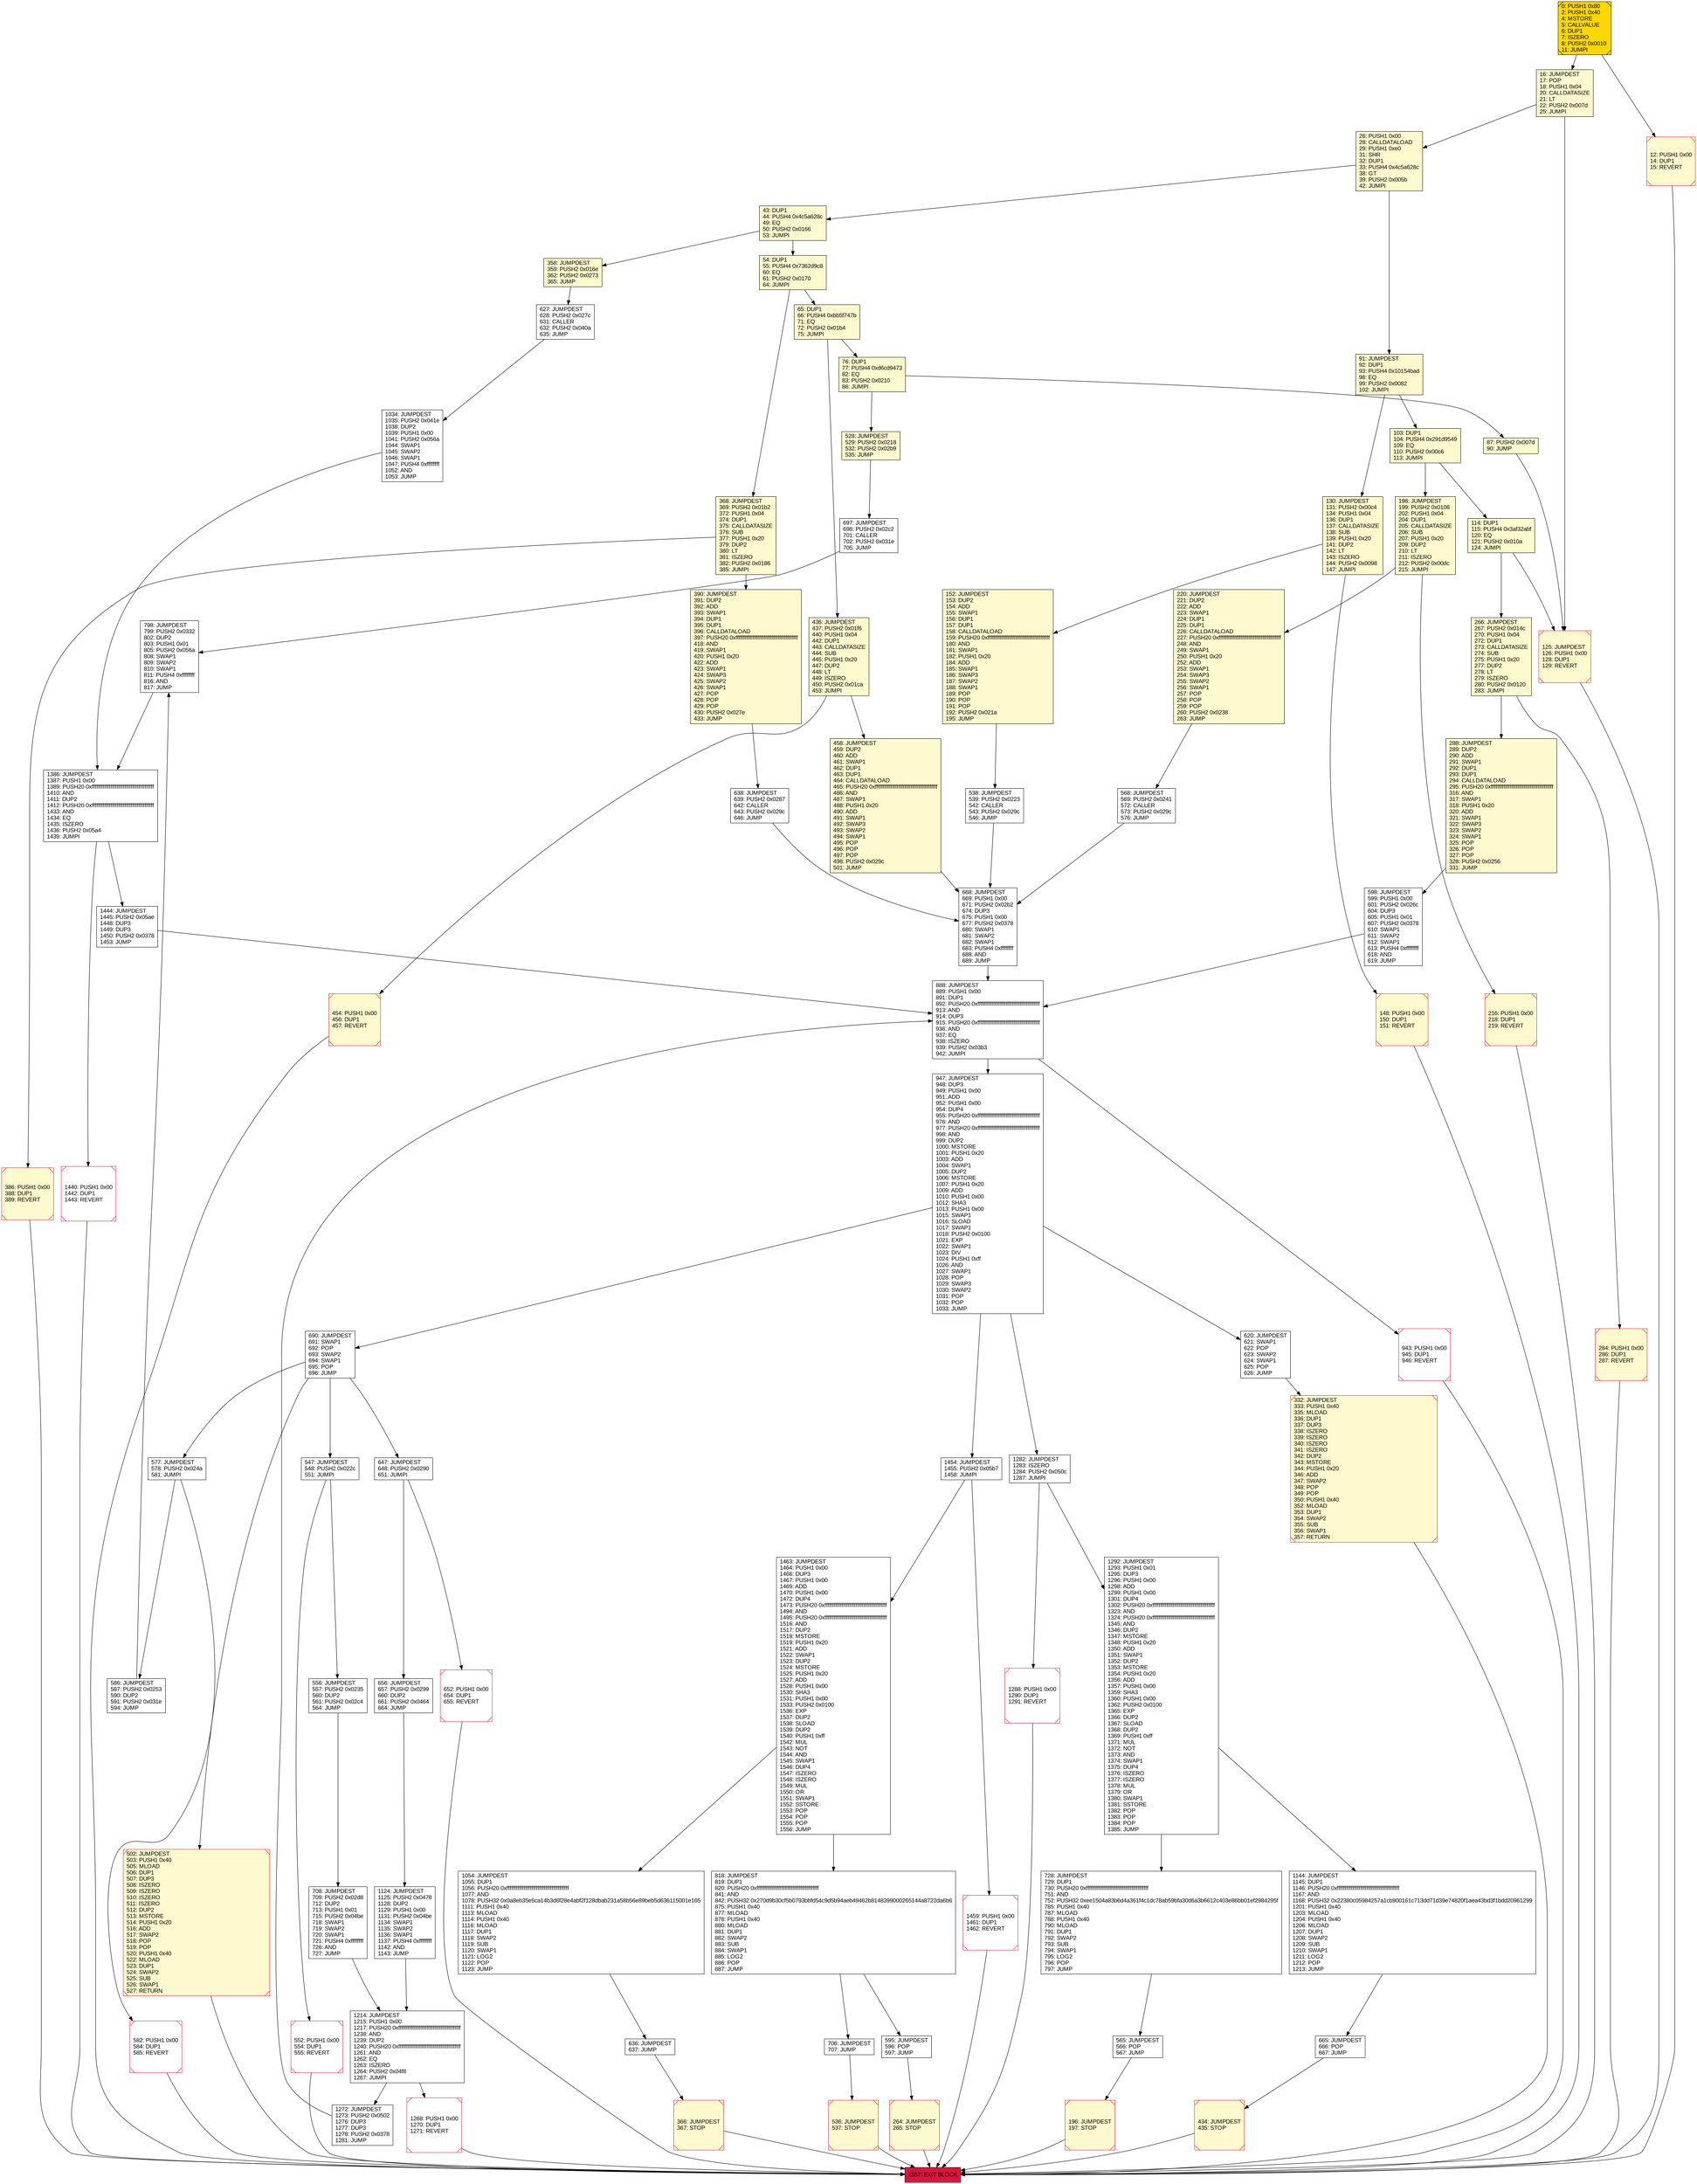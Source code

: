 digraph G {
bgcolor=transparent rankdir=UD;
node [shape=box style=filled color=black fillcolor=white fontname=arial fontcolor=black];
528 [label="528: JUMPDEST\l529: PUSH2 0x0218\l532: PUSH2 0x02b9\l535: JUMP\l" fillcolor=lemonchiffon ];
1440 [label="1440: PUSH1 0x00\l1442: DUP1\l1443: REVERT\l" shape=Msquare color=crimson ];
1034 [label="1034: JUMPDEST\l1035: PUSH2 0x041e\l1038: DUP2\l1039: PUSH1 0x00\l1041: PUSH2 0x056a\l1044: SWAP1\l1045: SWAP2\l1046: SWAP1\l1047: PUSH4 0xffffffff\l1052: AND\l1053: JUMP\l" ];
87 [label="87: PUSH2 0x007d\l90: JUMP\l" fillcolor=lemonchiffon ];
288 [label="288: JUMPDEST\l289: DUP2\l290: ADD\l291: SWAP1\l292: DUP1\l293: DUP1\l294: CALLDATALOAD\l295: PUSH20 0xffffffffffffffffffffffffffffffffffffffff\l316: AND\l317: SWAP1\l318: PUSH1 0x20\l320: ADD\l321: SWAP1\l322: SWAP3\l323: SWAP2\l324: SWAP1\l325: POP\l326: POP\l327: POP\l328: PUSH2 0x0256\l331: JUMP\l" fillcolor=lemonchiffon ];
547 [label="547: JUMPDEST\l548: PUSH2 0x022c\l551: JUMPI\l" ];
198 [label="198: JUMPDEST\l199: PUSH2 0x0108\l202: PUSH1 0x04\l204: DUP1\l205: CALLDATASIZE\l206: SUB\l207: PUSH1 0x20\l209: DUP2\l210: LT\l211: ISZERO\l212: PUSH2 0x00dc\l215: JUMPI\l" fillcolor=lemonchiffon ];
552 [label="552: PUSH1 0x00\l554: DUP1\l555: REVERT\l" shape=Msquare color=crimson ];
536 [label="536: JUMPDEST\l537: STOP\l" fillcolor=lemonchiffon shape=Msquare color=crimson ];
943 [label="943: PUSH1 0x00\l945: DUP1\l946: REVERT\l" shape=Msquare color=crimson ];
538 [label="538: JUMPDEST\l539: PUSH2 0x0223\l542: CALLER\l543: PUSH2 0x029c\l546: JUMP\l" ];
54 [label="54: DUP1\l55: PUSH4 0x7362d9c8\l60: EQ\l61: PUSH2 0x0170\l64: JUMPI\l" fillcolor=lemonchiffon ];
152 [label="152: JUMPDEST\l153: DUP2\l154: ADD\l155: SWAP1\l156: DUP1\l157: DUP1\l158: CALLDATALOAD\l159: PUSH20 0xffffffffffffffffffffffffffffffffffffffff\l180: AND\l181: SWAP1\l182: PUSH1 0x20\l184: ADD\l185: SWAP1\l186: SWAP3\l187: SWAP2\l188: SWAP1\l189: POP\l190: POP\l191: POP\l192: PUSH2 0x021a\l195: JUMP\l" fillcolor=lemonchiffon ];
565 [label="565: JUMPDEST\l566: POP\l567: JUMP\l" ];
586 [label="586: JUMPDEST\l587: PUSH2 0x0253\l590: DUP2\l591: PUSH2 0x031e\l594: JUMP\l" ];
1454 [label="1454: JUMPDEST\l1455: PUSH2 0x05b7\l1458: JUMPI\l" ];
1459 [label="1459: PUSH1 0x00\l1461: DUP1\l1462: REVERT\l" shape=Msquare color=crimson ];
1463 [label="1463: JUMPDEST\l1464: PUSH1 0x00\l1466: DUP3\l1467: PUSH1 0x00\l1469: ADD\l1470: PUSH1 0x00\l1472: DUP4\l1473: PUSH20 0xffffffffffffffffffffffffffffffffffffffff\l1494: AND\l1495: PUSH20 0xffffffffffffffffffffffffffffffffffffffff\l1516: AND\l1517: DUP2\l1518: MSTORE\l1519: PUSH1 0x20\l1521: ADD\l1522: SWAP1\l1523: DUP2\l1524: MSTORE\l1525: PUSH1 0x20\l1527: ADD\l1528: PUSH1 0x00\l1530: SHA3\l1531: PUSH1 0x00\l1533: PUSH2 0x0100\l1536: EXP\l1537: DUP2\l1538: SLOAD\l1539: DUP2\l1540: PUSH1 0xff\l1542: MUL\l1543: NOT\l1544: AND\l1545: SWAP1\l1546: DUP4\l1547: ISZERO\l1548: ISZERO\l1549: MUL\l1550: OR\l1551: SWAP1\l1552: SSTORE\l1553: POP\l1554: POP\l1555: POP\l1556: JUMP\l" ];
1557 [label="1557: EXIT BLOCK\l" fillcolor=crimson ];
697 [label="697: JUMPDEST\l698: PUSH2 0x02c2\l701: CALLER\l702: PUSH2 0x031e\l705: JUMP\l" ];
0 [label="0: PUSH1 0x80\l2: PUSH1 0x40\l4: MSTORE\l5: CALLVALUE\l6: DUP1\l7: ISZERO\l8: PUSH2 0x0010\l11: JUMPI\l" fillcolor=lemonchiffon shape=Msquare fillcolor=gold ];
690 [label="690: JUMPDEST\l691: SWAP1\l692: POP\l693: SWAP2\l694: SWAP1\l695: POP\l696: JUMP\l" ];
436 [label="436: JUMPDEST\l437: PUSH2 0x01f6\l440: PUSH1 0x04\l442: DUP1\l443: CALLDATASIZE\l444: SUB\l445: PUSH1 0x20\l447: DUP2\l448: LT\l449: ISZERO\l450: PUSH2 0x01ca\l453: JUMPI\l" fillcolor=lemonchiffon ];
264 [label="264: JUMPDEST\l265: STOP\l" fillcolor=lemonchiffon shape=Msquare color=crimson ];
1444 [label="1444: JUMPDEST\l1445: PUSH2 0x05ae\l1448: DUP3\l1449: DUP3\l1450: PUSH2 0x0378\l1453: JUMP\l" ];
577 [label="577: JUMPDEST\l578: PUSH2 0x024a\l581: JUMPI\l" ];
16 [label="16: JUMPDEST\l17: POP\l18: PUSH1 0x04\l20: CALLDATASIZE\l21: LT\l22: PUSH2 0x007d\l25: JUMPI\l" fillcolor=lemonchiffon ];
386 [label="386: PUSH1 0x00\l388: DUP1\l389: REVERT\l" fillcolor=lemonchiffon shape=Msquare color=crimson ];
598 [label="598: JUMPDEST\l599: PUSH1 0x00\l601: PUSH2 0x026c\l604: DUP3\l605: PUSH1 0x01\l607: PUSH2 0x0378\l610: SWAP1\l611: SWAP2\l612: SWAP1\l613: PUSH4 0xffffffff\l618: AND\l619: JUMP\l" ];
434 [label="434: JUMPDEST\l435: STOP\l" fillcolor=lemonchiffon shape=Msquare color=crimson ];
43 [label="43: DUP1\l44: PUSH4 0x4c5a628c\l49: EQ\l50: PUSH2 0x0166\l53: JUMPI\l" fillcolor=lemonchiffon ];
708 [label="708: JUMPDEST\l709: PUSH2 0x02d8\l712: DUP2\l713: PUSH1 0x01\l715: PUSH2 0x04be\l718: SWAP1\l719: SWAP2\l720: SWAP1\l721: PUSH4 0xffffffff\l726: AND\l727: JUMP\l" ];
1288 [label="1288: PUSH1 0x00\l1290: DUP1\l1291: REVERT\l" shape=Msquare color=crimson ];
947 [label="947: JUMPDEST\l948: DUP3\l949: PUSH1 0x00\l951: ADD\l952: PUSH1 0x00\l954: DUP4\l955: PUSH20 0xffffffffffffffffffffffffffffffffffffffff\l976: AND\l977: PUSH20 0xffffffffffffffffffffffffffffffffffffffff\l998: AND\l999: DUP2\l1000: MSTORE\l1001: PUSH1 0x20\l1003: ADD\l1004: SWAP1\l1005: DUP2\l1006: MSTORE\l1007: PUSH1 0x20\l1009: ADD\l1010: PUSH1 0x00\l1012: SHA3\l1013: PUSH1 0x00\l1015: SWAP1\l1016: SLOAD\l1017: SWAP1\l1018: PUSH2 0x0100\l1021: EXP\l1022: SWAP1\l1023: DIV\l1024: PUSH1 0xff\l1026: AND\l1027: SWAP1\l1028: POP\l1029: SWAP3\l1030: SWAP2\l1031: POP\l1032: POP\l1033: JUMP\l" ];
12 [label="12: PUSH1 0x00\l14: DUP1\l15: REVERT\l" fillcolor=lemonchiffon shape=Msquare color=crimson ];
652 [label="652: PUSH1 0x00\l654: DUP1\l655: REVERT\l" shape=Msquare color=crimson ];
91 [label="91: JUMPDEST\l92: DUP1\l93: PUSH4 0x10154bad\l98: EQ\l99: PUSH2 0x0082\l102: JUMPI\l" fillcolor=lemonchiffon ];
368 [label="368: JUMPDEST\l369: PUSH2 0x01b2\l372: PUSH1 0x04\l374: DUP1\l375: CALLDATASIZE\l376: SUB\l377: PUSH1 0x20\l379: DUP2\l380: LT\l381: ISZERO\l382: PUSH2 0x0186\l385: JUMPI\l" fillcolor=lemonchiffon ];
148 [label="148: PUSH1 0x00\l150: DUP1\l151: REVERT\l" fillcolor=lemonchiffon shape=Msquare color=crimson ];
668 [label="668: JUMPDEST\l669: PUSH1 0x00\l671: PUSH2 0x02b2\l674: DUP3\l675: PUSH1 0x00\l677: PUSH2 0x0378\l680: SWAP1\l681: SWAP2\l682: SWAP1\l683: PUSH4 0xffffffff\l688: AND\l689: JUMP\l" ];
103 [label="103: DUP1\l104: PUSH4 0x291d9549\l109: EQ\l110: PUSH2 0x00c6\l113: JUMPI\l" fillcolor=lemonchiffon ];
220 [label="220: JUMPDEST\l221: DUP2\l222: ADD\l223: SWAP1\l224: DUP1\l225: DUP1\l226: CALLDATALOAD\l227: PUSH20 0xffffffffffffffffffffffffffffffffffffffff\l248: AND\l249: SWAP1\l250: PUSH1 0x20\l252: ADD\l253: SWAP1\l254: SWAP3\l255: SWAP2\l256: SWAP1\l257: POP\l258: POP\l259: POP\l260: PUSH2 0x0238\l263: JUMP\l" fillcolor=lemonchiffon ];
284 [label="284: PUSH1 0x00\l286: DUP1\l287: REVERT\l" fillcolor=lemonchiffon shape=Msquare color=crimson ];
76 [label="76: DUP1\l77: PUSH4 0xd6cd9473\l82: EQ\l83: PUSH2 0x0210\l86: JUMPI\l" fillcolor=lemonchiffon ];
665 [label="665: JUMPDEST\l666: POP\l667: JUMP\l" ];
390 [label="390: JUMPDEST\l391: DUP2\l392: ADD\l393: SWAP1\l394: DUP1\l395: DUP1\l396: CALLDATALOAD\l397: PUSH20 0xffffffffffffffffffffffffffffffffffffffff\l418: AND\l419: SWAP1\l420: PUSH1 0x20\l422: ADD\l423: SWAP1\l424: SWAP3\l425: SWAP2\l426: SWAP1\l427: POP\l428: POP\l429: POP\l430: PUSH2 0x027e\l433: JUMP\l" fillcolor=lemonchiffon ];
1124 [label="1124: JUMPDEST\l1125: PUSH2 0x0478\l1128: DUP2\l1129: PUSH1 0x00\l1131: PUSH2 0x04be\l1134: SWAP1\l1135: SWAP2\l1136: SWAP1\l1137: PUSH4 0xffffffff\l1142: AND\l1143: JUMP\l" ];
620 [label="620: JUMPDEST\l621: SWAP1\l622: POP\l623: SWAP2\l624: SWAP1\l625: POP\l626: JUMP\l" ];
458 [label="458: JUMPDEST\l459: DUP2\l460: ADD\l461: SWAP1\l462: DUP1\l463: DUP1\l464: CALLDATALOAD\l465: PUSH20 0xffffffffffffffffffffffffffffffffffffffff\l486: AND\l487: SWAP1\l488: PUSH1 0x20\l490: ADD\l491: SWAP1\l492: SWAP3\l493: SWAP2\l494: SWAP1\l495: POP\l496: POP\l497: POP\l498: PUSH2 0x029c\l501: JUMP\l" fillcolor=lemonchiffon ];
502 [label="502: JUMPDEST\l503: PUSH1 0x40\l505: MLOAD\l506: DUP1\l507: DUP3\l508: ISZERO\l509: ISZERO\l510: ISZERO\l511: ISZERO\l512: DUP2\l513: MSTORE\l514: PUSH1 0x20\l516: ADD\l517: SWAP2\l518: POP\l519: POP\l520: PUSH1 0x40\l522: MLOAD\l523: DUP1\l524: SWAP2\l525: SUB\l526: SWAP1\l527: RETURN\l" fillcolor=lemonchiffon shape=Msquare color=crimson ];
798 [label="798: JUMPDEST\l799: PUSH2 0x0332\l802: DUP2\l803: PUSH1 0x01\l805: PUSH2 0x056a\l808: SWAP1\l809: SWAP2\l810: SWAP1\l811: PUSH4 0xffffffff\l816: AND\l817: JUMP\l" ];
65 [label="65: DUP1\l66: PUSH4 0xbb5f747b\l71: EQ\l72: PUSH2 0x01b4\l75: JUMPI\l" fillcolor=lemonchiffon ];
636 [label="636: JUMPDEST\l637: JUMP\l" ];
627 [label="627: JUMPDEST\l628: PUSH2 0x027c\l631: CALLER\l632: PUSH2 0x040a\l635: JUMP\l" ];
1282 [label="1282: JUMPDEST\l1283: ISZERO\l1284: PUSH2 0x050c\l1287: JUMPI\l" ];
888 [label="888: JUMPDEST\l889: PUSH1 0x00\l891: DUP1\l892: PUSH20 0xffffffffffffffffffffffffffffffffffffffff\l913: AND\l914: DUP3\l915: PUSH20 0xffffffffffffffffffffffffffffffffffffffff\l936: AND\l937: EQ\l938: ISZERO\l939: PUSH2 0x03b3\l942: JUMPI\l" ];
196 [label="196: JUMPDEST\l197: STOP\l" fillcolor=lemonchiffon shape=Msquare color=crimson ];
1386 [label="1386: JUMPDEST\l1387: PUSH1 0x00\l1389: PUSH20 0xffffffffffffffffffffffffffffffffffffffff\l1410: AND\l1411: DUP2\l1412: PUSH20 0xffffffffffffffffffffffffffffffffffffffff\l1433: AND\l1434: EQ\l1435: ISZERO\l1436: PUSH2 0x05a4\l1439: JUMPI\l" ];
114 [label="114: DUP1\l115: PUSH4 0x3af32abf\l120: EQ\l121: PUSH2 0x010a\l124: JUMPI\l" fillcolor=lemonchiffon ];
1268 [label="1268: PUSH1 0x00\l1270: DUP1\l1271: REVERT\l" shape=Msquare color=crimson ];
568 [label="568: JUMPDEST\l569: PUSH2 0x0241\l572: CALLER\l573: PUSH2 0x029c\l576: JUMP\l" ];
130 [label="130: JUMPDEST\l131: PUSH2 0x00c4\l134: PUSH1 0x04\l136: DUP1\l137: CALLDATASIZE\l138: SUB\l139: PUSH1 0x20\l141: DUP2\l142: LT\l143: ISZERO\l144: PUSH2 0x0098\l147: JUMPI\l" fillcolor=lemonchiffon ];
1214 [label="1214: JUMPDEST\l1215: PUSH1 0x00\l1217: PUSH20 0xffffffffffffffffffffffffffffffffffffffff\l1238: AND\l1239: DUP2\l1240: PUSH20 0xffffffffffffffffffffffffffffffffffffffff\l1261: AND\l1262: EQ\l1263: ISZERO\l1264: PUSH2 0x04f8\l1267: JUMPI\l" ];
728 [label="728: JUMPDEST\l729: DUP1\l730: PUSH20 0xffffffffffffffffffffffffffffffffffffffff\l751: AND\l752: PUSH32 0xee1504a83b6d4a361f4c1dc78ab59bfa30d6a3b6612c403e86bb01ef2984295f\l785: PUSH1 0x40\l787: MLOAD\l788: PUSH1 0x40\l790: MLOAD\l791: DUP1\l792: SWAP2\l793: SUB\l794: SWAP1\l795: LOG2\l796: POP\l797: JUMP\l" ];
358 [label="358: JUMPDEST\l359: PUSH2 0x016e\l362: PUSH2 0x0273\l365: JUMP\l" fillcolor=lemonchiffon ];
556 [label="556: JUMPDEST\l557: PUSH2 0x0235\l560: DUP2\l561: PUSH2 0x02c4\l564: JUMP\l" ];
266 [label="266: JUMPDEST\l267: PUSH2 0x014c\l270: PUSH1 0x04\l272: DUP1\l273: CALLDATASIZE\l274: SUB\l275: PUSH1 0x20\l277: DUP2\l278: LT\l279: ISZERO\l280: PUSH2 0x0120\l283: JUMPI\l" fillcolor=lemonchiffon ];
454 [label="454: PUSH1 0x00\l456: DUP1\l457: REVERT\l" fillcolor=lemonchiffon shape=Msquare color=crimson ];
582 [label="582: PUSH1 0x00\l584: DUP1\l585: REVERT\l" shape=Msquare color=crimson ];
1292 [label="1292: JUMPDEST\l1293: PUSH1 0x01\l1295: DUP3\l1296: PUSH1 0x00\l1298: ADD\l1299: PUSH1 0x00\l1301: DUP4\l1302: PUSH20 0xffffffffffffffffffffffffffffffffffffffff\l1323: AND\l1324: PUSH20 0xffffffffffffffffffffffffffffffffffffffff\l1345: AND\l1346: DUP2\l1347: MSTORE\l1348: PUSH1 0x20\l1350: ADD\l1351: SWAP1\l1352: DUP2\l1353: MSTORE\l1354: PUSH1 0x20\l1356: ADD\l1357: PUSH1 0x00\l1359: SHA3\l1360: PUSH1 0x00\l1362: PUSH2 0x0100\l1365: EXP\l1366: DUP2\l1367: SLOAD\l1368: DUP2\l1369: PUSH1 0xff\l1371: MUL\l1372: NOT\l1373: AND\l1374: SWAP1\l1375: DUP4\l1376: ISZERO\l1377: ISZERO\l1378: MUL\l1379: OR\l1380: SWAP1\l1381: SSTORE\l1382: POP\l1383: POP\l1384: POP\l1385: JUMP\l" ];
638 [label="638: JUMPDEST\l639: PUSH2 0x0287\l642: CALLER\l643: PUSH2 0x029c\l646: JUMP\l" ];
656 [label="656: JUMPDEST\l657: PUSH2 0x0299\l660: DUP2\l661: PUSH2 0x0464\l664: JUMP\l" ];
332 [label="332: JUMPDEST\l333: PUSH1 0x40\l335: MLOAD\l336: DUP1\l337: DUP3\l338: ISZERO\l339: ISZERO\l340: ISZERO\l341: ISZERO\l342: DUP2\l343: MSTORE\l344: PUSH1 0x20\l346: ADD\l347: SWAP2\l348: POP\l349: POP\l350: PUSH1 0x40\l352: MLOAD\l353: DUP1\l354: SWAP2\l355: SUB\l356: SWAP1\l357: RETURN\l" fillcolor=lemonchiffon shape=Msquare color=crimson ];
1144 [label="1144: JUMPDEST\l1145: DUP1\l1146: PUSH20 0xffffffffffffffffffffffffffffffffffffffff\l1167: AND\l1168: PUSH32 0x22380c05984257a1cb900161c713dd71d39e74820f1aea43bd3f1bdd20961299\l1201: PUSH1 0x40\l1203: MLOAD\l1204: PUSH1 0x40\l1206: MLOAD\l1207: DUP1\l1208: SWAP2\l1209: SUB\l1210: SWAP1\l1211: LOG2\l1212: POP\l1213: JUMP\l" ];
595 [label="595: JUMPDEST\l596: POP\l597: JUMP\l" ];
1054 [label="1054: JUMPDEST\l1055: DUP1\l1056: PUSH20 0xffffffffffffffffffffffffffffffffffffffff\l1077: AND\l1078: PUSH32 0x0a8eb35e5ca14b3d6f28e4abf2f128dbab231a58b56e89beb5d636115001e165\l1111: PUSH1 0x40\l1113: MLOAD\l1114: PUSH1 0x40\l1116: MLOAD\l1117: DUP1\l1118: SWAP2\l1119: SUB\l1120: SWAP1\l1121: LOG2\l1122: POP\l1123: JUMP\l" ];
1272 [label="1272: JUMPDEST\l1273: PUSH2 0x0502\l1276: DUP3\l1277: DUP3\l1278: PUSH2 0x0378\l1281: JUMP\l" ];
706 [label="706: JUMPDEST\l707: JUMP\l" ];
818 [label="818: JUMPDEST\l819: DUP1\l820: PUSH20 0xffffffffffffffffffffffffffffffffffffffff\l841: AND\l842: PUSH32 0x270d9b30cf5b0793bbfd54c9d5b94aeb49462b8148399000265144a8722da6b6\l875: PUSH1 0x40\l877: MLOAD\l878: PUSH1 0x40\l880: MLOAD\l881: DUP1\l882: SWAP2\l883: SUB\l884: SWAP1\l885: LOG2\l886: POP\l887: JUMP\l" ];
125 [label="125: JUMPDEST\l126: PUSH1 0x00\l128: DUP1\l129: REVERT\l" fillcolor=lemonchiffon shape=Msquare color=crimson ];
216 [label="216: PUSH1 0x00\l218: DUP1\l219: REVERT\l" fillcolor=lemonchiffon shape=Msquare color=crimson ];
366 [label="366: JUMPDEST\l367: STOP\l" fillcolor=lemonchiffon shape=Msquare color=crimson ];
26 [label="26: PUSH1 0x00\l28: CALLDATALOAD\l29: PUSH1 0xe0\l31: SHR\l32: DUP1\l33: PUSH4 0x4c5a628c\l38: GT\l39: PUSH2 0x005b\l42: JUMPI\l" fillcolor=lemonchiffon ];
647 [label="647: JUMPDEST\l648: PUSH2 0x0290\l651: JUMPI\l" ];
1454 -> 1459;
818 -> 595;
1459 -> 1557;
547 -> 552;
1214 -> 1268;
647 -> 656;
1440 -> 1557;
1292 -> 1144;
943 -> 1557;
152 -> 538;
148 -> 1557;
54 -> 368;
288 -> 598;
1282 -> 1292;
114 -> 125;
947 -> 690;
434 -> 1557;
114 -> 266;
1292 -> 728;
386 -> 1557;
652 -> 1557;
947 -> 1454;
1272 -> 888;
76 -> 528;
1054 -> 636;
1268 -> 1557;
565 -> 196;
196 -> 1557;
577 -> 582;
43 -> 358;
1386 -> 1444;
1144 -> 665;
1386 -> 1440;
647 -> 652;
697 -> 798;
1034 -> 1386;
638 -> 668;
26 -> 43;
266 -> 288;
332 -> 1557;
1282 -> 1288;
690 -> 647;
220 -> 568;
216 -> 1557;
568 -> 668;
125 -> 1557;
103 -> 114;
130 -> 148;
368 -> 390;
458 -> 668;
454 -> 1557;
65 -> 76;
706 -> 536;
1454 -> 1463;
818 -> 706;
264 -> 1557;
91 -> 103;
368 -> 386;
528 -> 697;
665 -> 434;
536 -> 1557;
798 -> 1386;
552 -> 1557;
1124 -> 1214;
690 -> 547;
284 -> 1557;
656 -> 1124;
358 -> 627;
1214 -> 1272;
390 -> 638;
577 -> 586;
636 -> 366;
0 -> 12;
538 -> 668;
103 -> 198;
198 -> 220;
43 -> 54;
620 -> 332;
12 -> 1557;
76 -> 87;
0 -> 16;
690 -> 577;
1288 -> 1557;
888 -> 943;
556 -> 708;
130 -> 152;
627 -> 1034;
728 -> 565;
26 -> 91;
1444 -> 888;
690 -> 502;
436 -> 458;
65 -> 436;
586 -> 798;
54 -> 65;
16 -> 125;
266 -> 284;
16 -> 26;
502 -> 1557;
1463 -> 818;
547 -> 556;
888 -> 947;
1463 -> 1054;
947 -> 1282;
91 -> 130;
595 -> 264;
598 -> 888;
947 -> 620;
366 -> 1557;
198 -> 216;
582 -> 1557;
668 -> 888;
436 -> 454;
708 -> 1214;
87 -> 125;
}